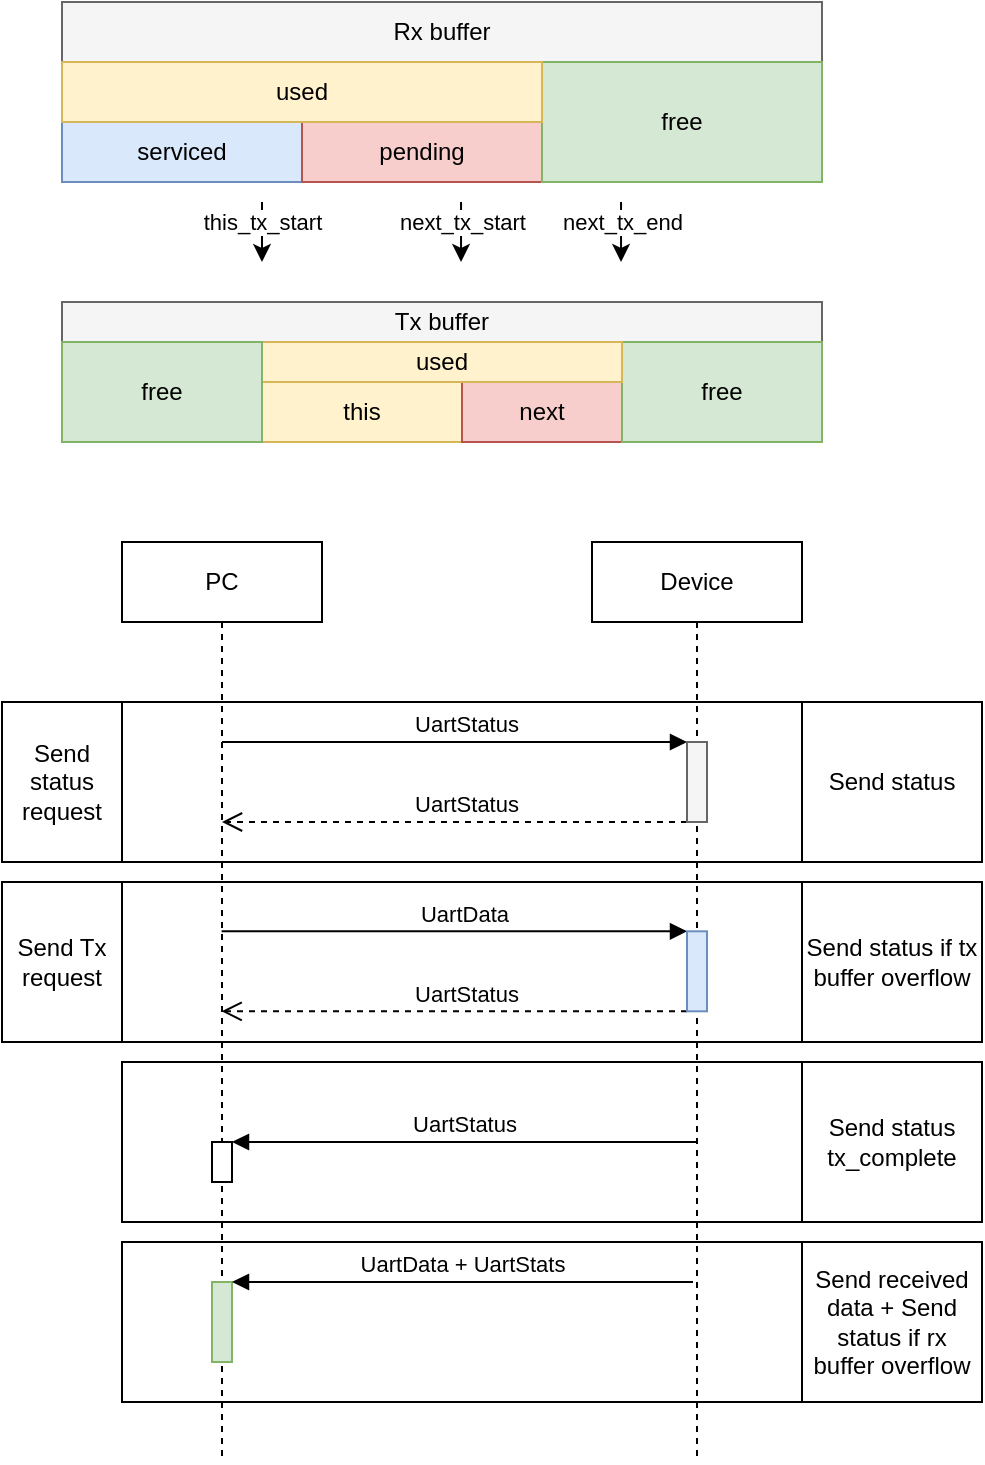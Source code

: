 <mxfile version="22.0.3" type="device">
  <diagram name="Page-1" id="P8s-ZKDSMHDFbpa2nCs3">
    <mxGraphModel dx="677" dy="140" grid="1" gridSize="10" guides="1" tooltips="1" connect="1" arrows="1" fold="1" page="1" pageScale="1" pageWidth="850" pageHeight="1100" math="0" shadow="0">
      <root>
        <mxCell id="0" />
        <mxCell id="1" parent="0" />
        <mxCell id="flhKb6YKO_FA3qYKsdIK-35" value="" style="rounded=0;whiteSpace=wrap;html=1;" parent="1" vertex="1">
          <mxGeometry x="170" y="560" width="340" height="80" as="geometry" />
        </mxCell>
        <mxCell id="flhKb6YKO_FA3qYKsdIK-16" value="" style="rounded=0;whiteSpace=wrap;html=1;" parent="1" vertex="1">
          <mxGeometry x="170" y="650" width="340" height="80" as="geometry" />
        </mxCell>
        <mxCell id="flhKb6YKO_FA3qYKsdIK-14" value="" style="rounded=0;whiteSpace=wrap;html=1;" parent="1" vertex="1">
          <mxGeometry x="170" y="470" width="340" height="80" as="geometry" />
        </mxCell>
        <mxCell id="flhKb6YKO_FA3qYKsdIK-13" value="" style="rounded=0;whiteSpace=wrap;html=1;" parent="1" vertex="1">
          <mxGeometry x="170" y="380" width="340" height="80" as="geometry" />
        </mxCell>
        <mxCell id="flhKb6YKO_FA3qYKsdIK-2" value="UartStatus" style="html=1;verticalAlign=bottom;endArrow=block;edgeStyle=elbowEdgeStyle;elbow=vertical;curved=0;rounded=0;" parent="1" source="flhKb6YKO_FA3qYKsdIK-4" target="flhKb6YKO_FA3qYKsdIK-1" edge="1">
          <mxGeometry x="0.044" relative="1" as="geometry">
            <mxPoint x="310" y="400" as="sourcePoint" />
            <Array as="points">
              <mxPoint x="420" y="400" />
            </Array>
            <mxPoint as="offset" />
          </mxGeometry>
        </mxCell>
        <mxCell id="flhKb6YKO_FA3qYKsdIK-3" value="UartStatus" style="html=1;verticalAlign=bottom;endArrow=open;dashed=1;endSize=8;edgeStyle=elbowEdgeStyle;elbow=vertical;curved=0;rounded=0;" parent="1" source="flhKb6YKO_FA3qYKsdIK-1" target="flhKb6YKO_FA3qYKsdIK-4" edge="1">
          <mxGeometry x="-0.044" relative="1" as="geometry">
            <mxPoint x="320" y="515" as="targetPoint" />
            <Array as="points">
              <mxPoint x="420" y="440" />
              <mxPoint x="430" y="480" />
            </Array>
            <mxPoint as="offset" />
          </mxGeometry>
        </mxCell>
        <mxCell id="flhKb6YKO_FA3qYKsdIK-8" value="UartData" style="html=1;verticalAlign=bottom;endArrow=block;edgeStyle=elbowEdgeStyle;elbow=vertical;curved=0;rounded=0;" parent="1" target="flhKb6YKO_FA3qYKsdIK-7" edge="1">
          <mxGeometry x="0.044" relative="1" as="geometry">
            <mxPoint x="219.81" y="494.66" as="sourcePoint" />
            <Array as="points">
              <mxPoint x="380" y="494.66" />
              <mxPoint x="450" y="494.66" />
            </Array>
            <mxPoint as="offset" />
          </mxGeometry>
        </mxCell>
        <mxCell id="flhKb6YKO_FA3qYKsdIK-9" value="UartStatus" style="html=1;verticalAlign=bottom;endArrow=open;dashed=1;endSize=8;edgeStyle=elbowEdgeStyle;elbow=vertical;curved=0;rounded=0;" parent="1" source="flhKb6YKO_FA3qYKsdIK-7" edge="1">
          <mxGeometry x="-0.044" relative="1" as="geometry">
            <mxPoint x="219.81" y="534.66" as="targetPoint" />
            <Array as="points">
              <mxPoint x="400" y="534.66" />
              <mxPoint x="350" y="574.66" />
            </Array>
            <mxPoint as="offset" />
          </mxGeometry>
        </mxCell>
        <mxCell id="flhKb6YKO_FA3qYKsdIK-4" value="PC" style="shape=umlLifeline;perimeter=lifelinePerimeter;whiteSpace=wrap;html=1;container=1;dropTarget=0;collapsible=0;recursiveResize=0;outlineConnect=0;portConstraint=eastwest;newEdgeStyle={&quot;edgeStyle&quot;:&quot;elbowEdgeStyle&quot;,&quot;elbow&quot;:&quot;vertical&quot;,&quot;curved&quot;:0,&quot;rounded&quot;:0};" parent="1" vertex="1">
          <mxGeometry x="170" y="300" width="100" height="460" as="geometry" />
        </mxCell>
        <mxCell id="flhKb6YKO_FA3qYKsdIK-10" value="" style="html=1;points=[];perimeter=orthogonalPerimeter;outlineConnect=0;targetShapes=umlLifeline;portConstraint=eastwest;newEdgeStyle={&quot;edgeStyle&quot;:&quot;elbowEdgeStyle&quot;,&quot;elbow&quot;:&quot;vertical&quot;,&quot;curved&quot;:0,&quot;rounded&quot;:0};fillColor=#d5e8d4;strokeColor=#82b366;" parent="flhKb6YKO_FA3qYKsdIK-4" vertex="1">
          <mxGeometry x="45" y="370" width="10" height="40" as="geometry" />
        </mxCell>
        <mxCell id="flhKb6YKO_FA3qYKsdIK-30" value="" style="html=1;points=[];perimeter=orthogonalPerimeter;outlineConnect=0;targetShapes=umlLifeline;portConstraint=eastwest;newEdgeStyle={&quot;edgeStyle&quot;:&quot;elbowEdgeStyle&quot;,&quot;elbow&quot;:&quot;vertical&quot;,&quot;curved&quot;:0,&quot;rounded&quot;:0};" parent="flhKb6YKO_FA3qYKsdIK-4" vertex="1">
          <mxGeometry x="45" y="300" width="10" height="20" as="geometry" />
        </mxCell>
        <mxCell id="flhKb6YKO_FA3qYKsdIK-5" value="Device" style="shape=umlLifeline;perimeter=lifelinePerimeter;whiteSpace=wrap;html=1;container=1;dropTarget=0;collapsible=0;recursiveResize=0;outlineConnect=0;portConstraint=eastwest;newEdgeStyle={&quot;edgeStyle&quot;:&quot;elbowEdgeStyle&quot;,&quot;elbow&quot;:&quot;vertical&quot;,&quot;curved&quot;:0,&quot;rounded&quot;:0};" parent="1" vertex="1">
          <mxGeometry x="405" y="300" width="105" height="460" as="geometry" />
        </mxCell>
        <mxCell id="flhKb6YKO_FA3qYKsdIK-1" value="" style="html=1;points=[];perimeter=orthogonalPerimeter;outlineConnect=0;targetShapes=umlLifeline;portConstraint=eastwest;newEdgeStyle={&quot;edgeStyle&quot;:&quot;elbowEdgeStyle&quot;,&quot;elbow&quot;:&quot;vertical&quot;,&quot;curved&quot;:0,&quot;rounded&quot;:0};fillColor=#f5f5f5;fontColor=#333333;strokeColor=#666666;" parent="flhKb6YKO_FA3qYKsdIK-5" vertex="1">
          <mxGeometry x="47.5" y="100" width="10" height="40" as="geometry" />
        </mxCell>
        <mxCell id="flhKb6YKO_FA3qYKsdIK-7" value="" style="html=1;points=[];perimeter=orthogonalPerimeter;outlineConnect=0;targetShapes=umlLifeline;portConstraint=eastwest;newEdgeStyle={&quot;edgeStyle&quot;:&quot;elbowEdgeStyle&quot;,&quot;elbow&quot;:&quot;vertical&quot;,&quot;curved&quot;:0,&quot;rounded&quot;:0};fillColor=#dae8fc;strokeColor=#6c8ebf;" parent="flhKb6YKO_FA3qYKsdIK-5" vertex="1">
          <mxGeometry x="47.5" y="194.66" width="10" height="40" as="geometry" />
        </mxCell>
        <mxCell id="flhKb6YKO_FA3qYKsdIK-11" value="UartData + UartStats" style="html=1;verticalAlign=bottom;endArrow=block;edgeStyle=elbowEdgeStyle;elbow=vertical;curved=0;rounded=0;" parent="flhKb6YKO_FA3qYKsdIK-5" target="flhKb6YKO_FA3qYKsdIK-10" edge="1">
          <mxGeometry x="0.006" relative="1" as="geometry">
            <mxPoint x="50.5" y="370" as="sourcePoint" />
            <Array as="points">
              <mxPoint x="-104" y="370" />
            </Array>
            <mxPoint as="offset" />
          </mxGeometry>
        </mxCell>
        <mxCell id="flhKb6YKO_FA3qYKsdIK-17" value="" style="rounded=0;whiteSpace=wrap;html=1;fillColor=#f5f5f5;fontColor=#333333;strokeColor=#666666;" parent="1" vertex="1">
          <mxGeometry x="140" y="30" width="380" height="30" as="geometry" />
        </mxCell>
        <mxCell id="flhKb6YKO_FA3qYKsdIK-18" value="serviced" style="rounded=0;whiteSpace=wrap;html=1;fillColor=#dae8fc;strokeColor=#6c8ebf;" parent="1" vertex="1">
          <mxGeometry x="140" y="90" width="120" height="30" as="geometry" />
        </mxCell>
        <mxCell id="flhKb6YKO_FA3qYKsdIK-19" value="pending" style="rounded=0;whiteSpace=wrap;html=1;fillColor=#f8cecc;strokeColor=#b85450;" parent="1" vertex="1">
          <mxGeometry x="260" y="90" width="120" height="30" as="geometry" />
        </mxCell>
        <mxCell id="flhKb6YKO_FA3qYKsdIK-20" value="free" style="rounded=0;whiteSpace=wrap;html=1;fillColor=#d5e8d4;strokeColor=#82b366;" parent="1" vertex="1">
          <mxGeometry x="380" y="60" width="140" height="60" as="geometry" />
        </mxCell>
        <mxCell id="flhKb6YKO_FA3qYKsdIK-21" value="used" style="rounded=0;whiteSpace=wrap;html=1;fillColor=#fff2cc;strokeColor=#d6b656;" parent="1" vertex="1">
          <mxGeometry x="140" y="60" width="240" height="30" as="geometry" />
        </mxCell>
        <mxCell id="flhKb6YKO_FA3qYKsdIK-22" value="Rx buffer" style="text;html=1;strokeColor=none;fillColor=none;align=center;verticalAlign=middle;whiteSpace=wrap;rounded=0;" parent="1" vertex="1">
          <mxGeometry x="300" y="30" width="60" height="30" as="geometry" />
        </mxCell>
        <mxCell id="flhKb6YKO_FA3qYKsdIK-23" value="" style="rounded=0;whiteSpace=wrap;html=1;fillColor=#f5f5f5;fontColor=#333333;strokeColor=#666666;" parent="1" vertex="1">
          <mxGeometry x="140" y="180" width="380" height="20" as="geometry" />
        </mxCell>
        <mxCell id="flhKb6YKO_FA3qYKsdIK-24" value="this" style="rounded=0;whiteSpace=wrap;html=1;fillColor=#fff2cc;strokeColor=#d6b656;" parent="1" vertex="1">
          <mxGeometry x="240" y="220" width="100" height="30" as="geometry" />
        </mxCell>
        <mxCell id="flhKb6YKO_FA3qYKsdIK-25" value="next" style="rounded=0;whiteSpace=wrap;html=1;fillColor=#f8cecc;strokeColor=#b85450;" parent="1" vertex="1">
          <mxGeometry x="340" y="220" width="80" height="30" as="geometry" />
        </mxCell>
        <mxCell id="flhKb6YKO_FA3qYKsdIK-26" value="free" style="rounded=0;whiteSpace=wrap;html=1;fillColor=#d5e8d4;strokeColor=#82b366;" parent="1" vertex="1">
          <mxGeometry x="420" y="200" width="100" height="50" as="geometry" />
        </mxCell>
        <mxCell id="flhKb6YKO_FA3qYKsdIK-27" value="used" style="rounded=0;whiteSpace=wrap;html=1;fillColor=#fff2cc;strokeColor=#d6b656;" parent="1" vertex="1">
          <mxGeometry x="240" y="200" width="180" height="20" as="geometry" />
        </mxCell>
        <mxCell id="flhKb6YKO_FA3qYKsdIK-28" value="Tx buffer" style="text;html=1;strokeColor=none;fillColor=none;align=center;verticalAlign=middle;whiteSpace=wrap;rounded=0;" parent="1" vertex="1">
          <mxGeometry x="300" y="175" width="60" height="30" as="geometry" />
        </mxCell>
        <mxCell id="flhKb6YKO_FA3qYKsdIK-31" value="UartStatus" style="html=1;verticalAlign=bottom;endArrow=block;edgeStyle=elbowEdgeStyle;elbow=vertical;curved=0;rounded=0;" parent="1" source="flhKb6YKO_FA3qYKsdIK-5" target="flhKb6YKO_FA3qYKsdIK-30" edge="1">
          <mxGeometry relative="1" as="geometry">
            <mxPoint x="340" y="570" as="sourcePoint" />
            <Array as="points">
              <mxPoint x="300" y="600" />
              <mxPoint x="460" y="570" />
            </Array>
          </mxGeometry>
        </mxCell>
        <mxCell id="flhKb6YKO_FA3qYKsdIK-36" value="Send Tx request" style="rounded=0;whiteSpace=wrap;html=1;" parent="1" vertex="1">
          <mxGeometry x="110" y="470" width="60" height="80" as="geometry" />
        </mxCell>
        <mxCell id="flhKb6YKO_FA3qYKsdIK-37" value="Send status tx_complete" style="rounded=0;whiteSpace=wrap;html=1;" parent="1" vertex="1">
          <mxGeometry x="510" y="560" width="90" height="80" as="geometry" />
        </mxCell>
        <mxCell id="flhKb6YKO_FA3qYKsdIK-38" value="Send status if tx buffer overflow" style="rounded=0;whiteSpace=wrap;html=1;" parent="1" vertex="1">
          <mxGeometry x="510" y="470" width="90" height="80" as="geometry" />
        </mxCell>
        <mxCell id="flhKb6YKO_FA3qYKsdIK-39" value="Send status request" style="rounded=0;whiteSpace=wrap;html=1;" parent="1" vertex="1">
          <mxGeometry x="110" y="380" width="60" height="80" as="geometry" />
        </mxCell>
        <mxCell id="flhKb6YKO_FA3qYKsdIK-40" value="Send status" style="rounded=0;whiteSpace=wrap;html=1;" parent="1" vertex="1">
          <mxGeometry x="510" y="380" width="90" height="80" as="geometry" />
        </mxCell>
        <mxCell id="flhKb6YKO_FA3qYKsdIK-41" value="Send received data + Send status if rx buffer overflow" style="rounded=0;whiteSpace=wrap;html=1;" parent="1" vertex="1">
          <mxGeometry x="510" y="650" width="90" height="80" as="geometry" />
        </mxCell>
        <mxCell id="uUAknN48A723Hie1GAn5-1" value="this_tx_start" style="endArrow=classic;html=1;rounded=0;" edge="1" parent="1">
          <mxGeometry x="-0.333" width="50" height="50" relative="1" as="geometry">
            <mxPoint x="240" y="130" as="sourcePoint" />
            <mxPoint x="240" y="160" as="targetPoint" />
            <mxPoint as="offset" />
          </mxGeometry>
        </mxCell>
        <mxCell id="uUAknN48A723Hie1GAn5-2" value="next_tx_start" style="endArrow=classic;html=1;rounded=0;" edge="1" parent="1">
          <mxGeometry x="-0.333" width="50" height="50" relative="1" as="geometry">
            <mxPoint x="339.52" y="130" as="sourcePoint" />
            <mxPoint x="339.52" y="160" as="targetPoint" />
            <mxPoint as="offset" />
          </mxGeometry>
        </mxCell>
        <mxCell id="uUAknN48A723Hie1GAn5-3" value="next_tx_end" style="endArrow=classic;html=1;rounded=0;" edge="1" parent="1">
          <mxGeometry x="-0.333" width="50" height="50" relative="1" as="geometry">
            <mxPoint x="419.52" y="130" as="sourcePoint" />
            <mxPoint x="419.52" y="160" as="targetPoint" />
            <mxPoint as="offset" />
          </mxGeometry>
        </mxCell>
        <mxCell id="uUAknN48A723Hie1GAn5-4" value="free" style="rounded=0;whiteSpace=wrap;html=1;fillColor=#d5e8d4;strokeColor=#82b366;" vertex="1" parent="1">
          <mxGeometry x="140" y="200" width="100" height="50" as="geometry" />
        </mxCell>
      </root>
    </mxGraphModel>
  </diagram>
</mxfile>
